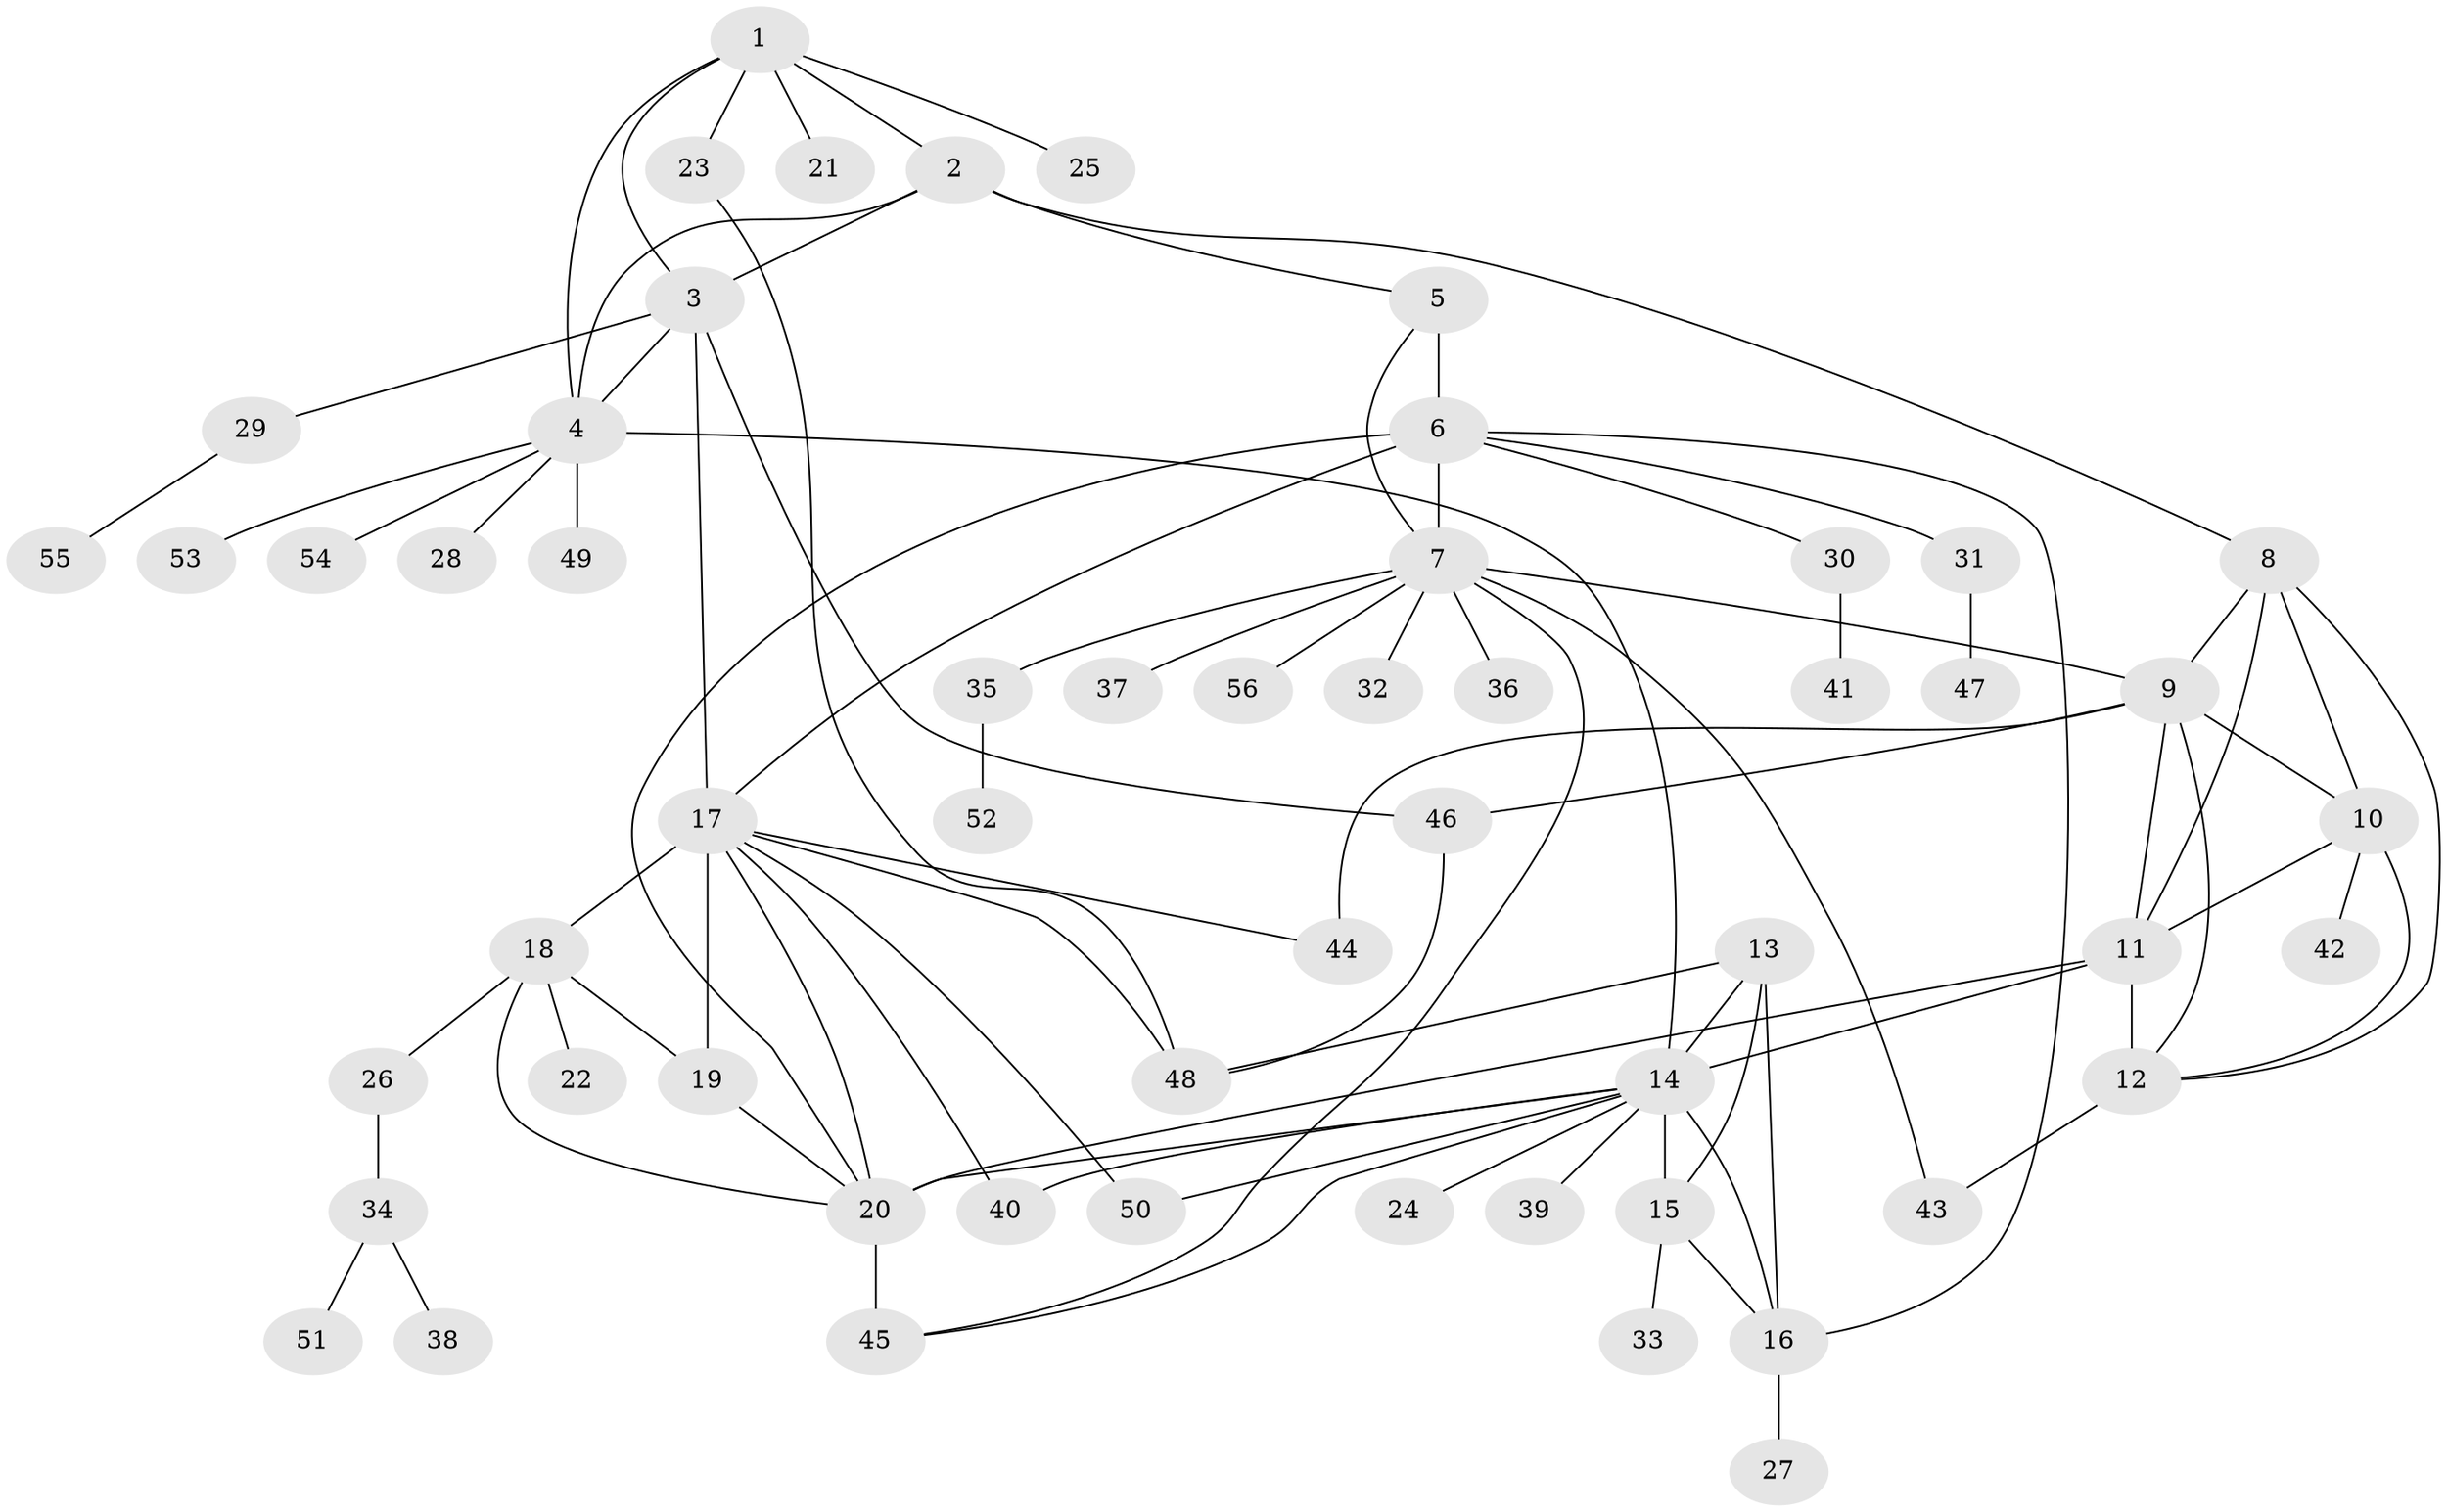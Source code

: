 // original degree distribution, {9: 0.017857142857142856, 4: 0.044642857142857144, 8: 0.026785714285714284, 6: 0.0625, 10: 0.026785714285714284, 7: 0.044642857142857144, 13: 0.008928571428571428, 11: 0.008928571428571428, 5: 0.008928571428571428, 2: 0.19642857142857142, 1: 0.5, 3: 0.05357142857142857}
// Generated by graph-tools (version 1.1) at 2025/37/03/09/25 02:37:44]
// undirected, 56 vertices, 88 edges
graph export_dot {
graph [start="1"]
  node [color=gray90,style=filled];
  1;
  2;
  3;
  4;
  5;
  6;
  7;
  8;
  9;
  10;
  11;
  12;
  13;
  14;
  15;
  16;
  17;
  18;
  19;
  20;
  21;
  22;
  23;
  24;
  25;
  26;
  27;
  28;
  29;
  30;
  31;
  32;
  33;
  34;
  35;
  36;
  37;
  38;
  39;
  40;
  41;
  42;
  43;
  44;
  45;
  46;
  47;
  48;
  49;
  50;
  51;
  52;
  53;
  54;
  55;
  56;
  1 -- 2 [weight=2.0];
  1 -- 3 [weight=1.0];
  1 -- 4 [weight=1.0];
  1 -- 21 [weight=1.0];
  1 -- 23 [weight=2.0];
  1 -- 25 [weight=1.0];
  2 -- 3 [weight=2.0];
  2 -- 4 [weight=2.0];
  2 -- 5 [weight=1.0];
  2 -- 8 [weight=1.0];
  3 -- 4 [weight=1.0];
  3 -- 17 [weight=1.0];
  3 -- 29 [weight=1.0];
  3 -- 46 [weight=1.0];
  4 -- 14 [weight=1.0];
  4 -- 28 [weight=1.0];
  4 -- 49 [weight=1.0];
  4 -- 53 [weight=1.0];
  4 -- 54 [weight=1.0];
  5 -- 6 [weight=3.0];
  5 -- 7 [weight=1.0];
  6 -- 7 [weight=3.0];
  6 -- 16 [weight=1.0];
  6 -- 17 [weight=1.0];
  6 -- 20 [weight=1.0];
  6 -- 30 [weight=1.0];
  6 -- 31 [weight=1.0];
  7 -- 9 [weight=1.0];
  7 -- 32 [weight=1.0];
  7 -- 35 [weight=1.0];
  7 -- 36 [weight=1.0];
  7 -- 37 [weight=1.0];
  7 -- 43 [weight=1.0];
  7 -- 45 [weight=1.0];
  7 -- 56 [weight=1.0];
  8 -- 9 [weight=1.0];
  8 -- 10 [weight=1.0];
  8 -- 11 [weight=1.0];
  8 -- 12 [weight=1.0];
  9 -- 10 [weight=1.0];
  9 -- 11 [weight=1.0];
  9 -- 12 [weight=1.0];
  9 -- 44 [weight=2.0];
  9 -- 46 [weight=1.0];
  10 -- 11 [weight=1.0];
  10 -- 12 [weight=1.0];
  10 -- 42 [weight=1.0];
  11 -- 12 [weight=1.0];
  11 -- 14 [weight=1.0];
  11 -- 20 [weight=1.0];
  12 -- 43 [weight=3.0];
  13 -- 14 [weight=4.0];
  13 -- 15 [weight=1.0];
  13 -- 16 [weight=1.0];
  13 -- 48 [weight=1.0];
  14 -- 15 [weight=2.0];
  14 -- 16 [weight=2.0];
  14 -- 20 [weight=1.0];
  14 -- 24 [weight=1.0];
  14 -- 39 [weight=1.0];
  14 -- 40 [weight=1.0];
  14 -- 45 [weight=1.0];
  14 -- 50 [weight=1.0];
  15 -- 16 [weight=1.0];
  15 -- 33 [weight=1.0];
  16 -- 27 [weight=1.0];
  17 -- 18 [weight=2.0];
  17 -- 19 [weight=7.0];
  17 -- 20 [weight=2.0];
  17 -- 40 [weight=1.0];
  17 -- 44 [weight=1.0];
  17 -- 48 [weight=1.0];
  17 -- 50 [weight=1.0];
  18 -- 19 [weight=1.0];
  18 -- 20 [weight=1.0];
  18 -- 22 [weight=1.0];
  18 -- 26 [weight=1.0];
  19 -- 20 [weight=1.0];
  20 -- 45 [weight=3.0];
  23 -- 48 [weight=1.0];
  26 -- 34 [weight=1.0];
  29 -- 55 [weight=1.0];
  30 -- 41 [weight=1.0];
  31 -- 47 [weight=1.0];
  34 -- 38 [weight=1.0];
  34 -- 51 [weight=1.0];
  35 -- 52 [weight=1.0];
  46 -- 48 [weight=1.0];
}

